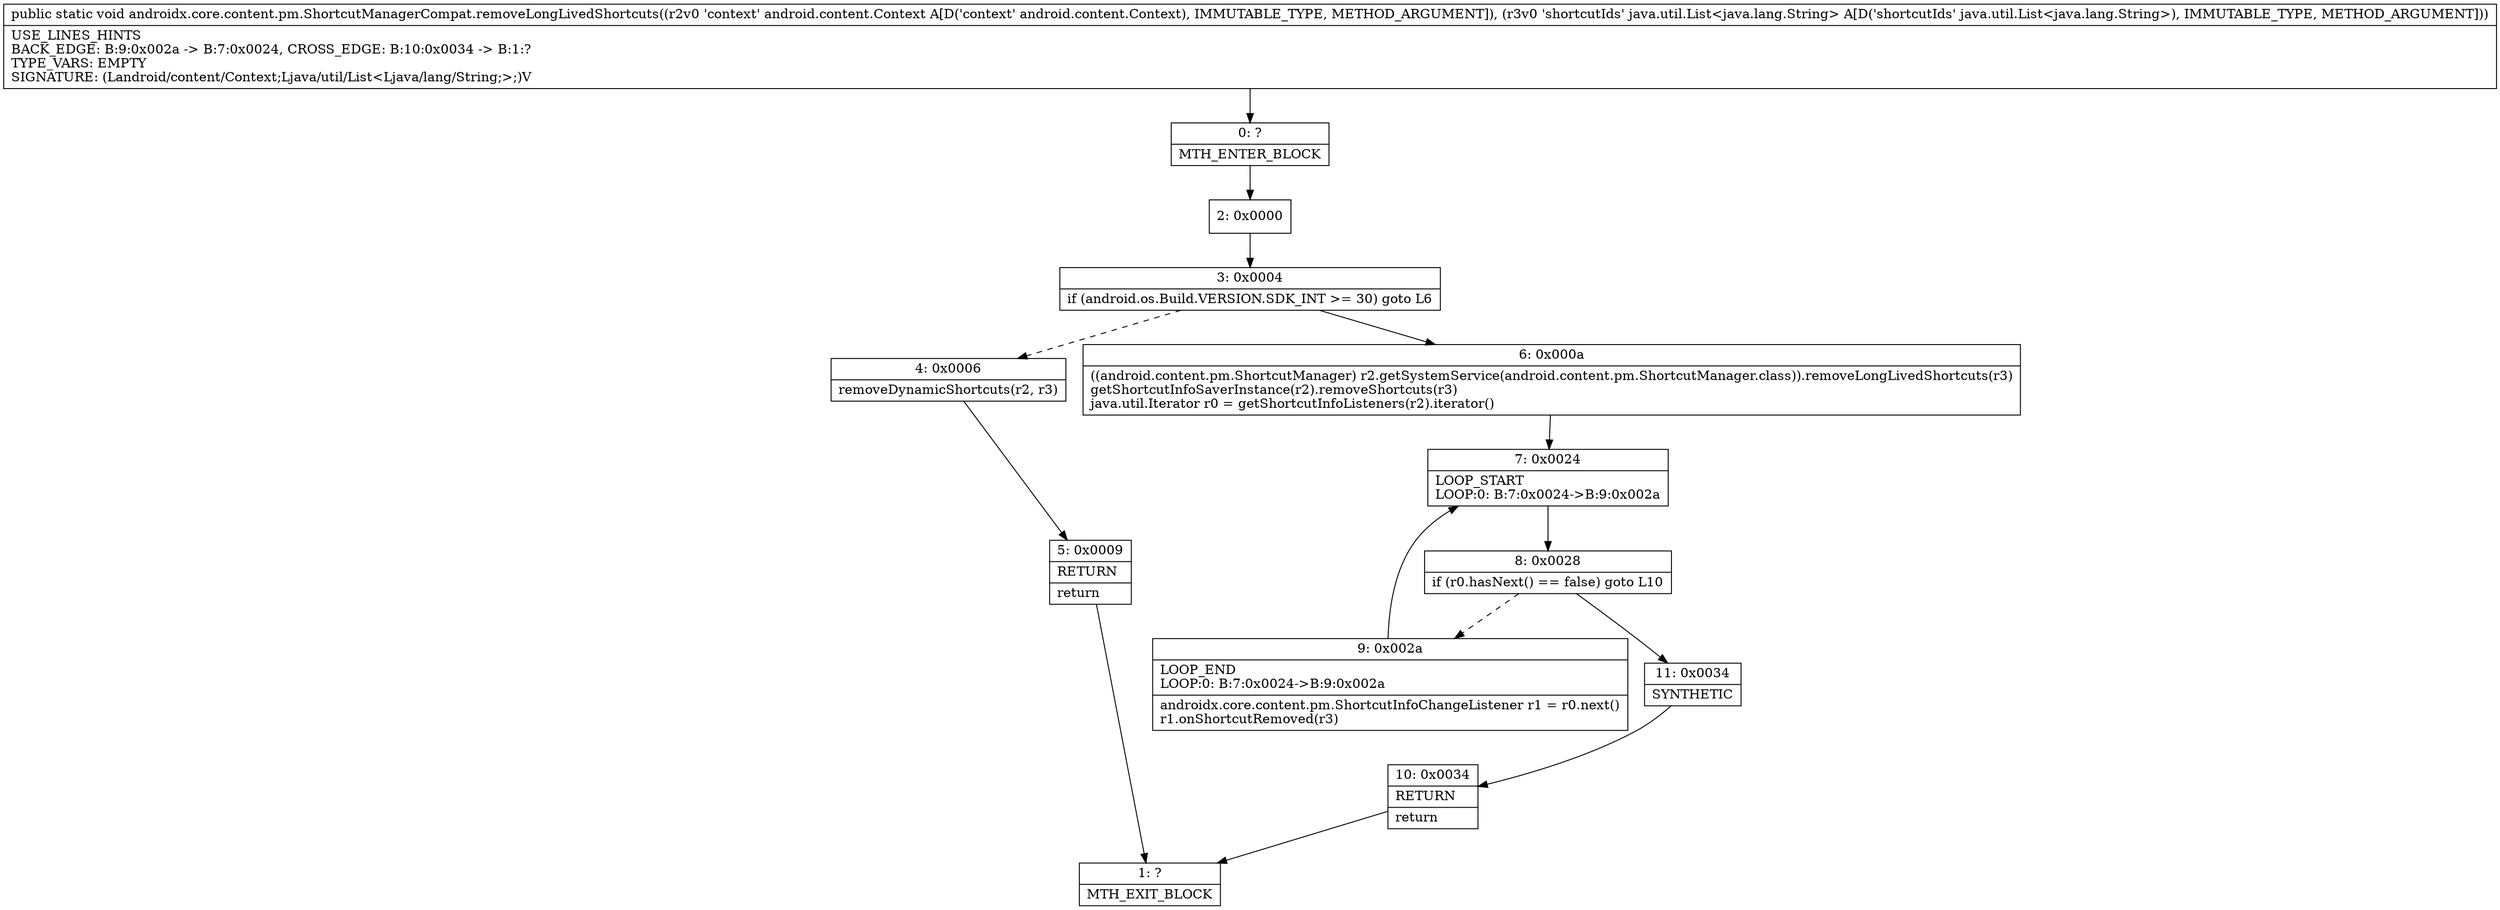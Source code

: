 digraph "CFG forandroidx.core.content.pm.ShortcutManagerCompat.removeLongLivedShortcuts(Landroid\/content\/Context;Ljava\/util\/List;)V" {
Node_0 [shape=record,label="{0\:\ ?|MTH_ENTER_BLOCK\l}"];
Node_2 [shape=record,label="{2\:\ 0x0000}"];
Node_3 [shape=record,label="{3\:\ 0x0004|if (android.os.Build.VERSION.SDK_INT \>= 30) goto L6\l}"];
Node_4 [shape=record,label="{4\:\ 0x0006|removeDynamicShortcuts(r2, r3)\l}"];
Node_5 [shape=record,label="{5\:\ 0x0009|RETURN\l|return\l}"];
Node_1 [shape=record,label="{1\:\ ?|MTH_EXIT_BLOCK\l}"];
Node_6 [shape=record,label="{6\:\ 0x000a|((android.content.pm.ShortcutManager) r2.getSystemService(android.content.pm.ShortcutManager.class)).removeLongLivedShortcuts(r3)\lgetShortcutInfoSaverInstance(r2).removeShortcuts(r3)\ljava.util.Iterator r0 = getShortcutInfoListeners(r2).iterator()\l}"];
Node_7 [shape=record,label="{7\:\ 0x0024|LOOP_START\lLOOP:0: B:7:0x0024\-\>B:9:0x002a\l}"];
Node_8 [shape=record,label="{8\:\ 0x0028|if (r0.hasNext() == false) goto L10\l}"];
Node_9 [shape=record,label="{9\:\ 0x002a|LOOP_END\lLOOP:0: B:7:0x0024\-\>B:9:0x002a\l|androidx.core.content.pm.ShortcutInfoChangeListener r1 = r0.next()\lr1.onShortcutRemoved(r3)\l}"];
Node_11 [shape=record,label="{11\:\ 0x0034|SYNTHETIC\l}"];
Node_10 [shape=record,label="{10\:\ 0x0034|RETURN\l|return\l}"];
MethodNode[shape=record,label="{public static void androidx.core.content.pm.ShortcutManagerCompat.removeLongLivedShortcuts((r2v0 'context' android.content.Context A[D('context' android.content.Context), IMMUTABLE_TYPE, METHOD_ARGUMENT]), (r3v0 'shortcutIds' java.util.List\<java.lang.String\> A[D('shortcutIds' java.util.List\<java.lang.String\>), IMMUTABLE_TYPE, METHOD_ARGUMENT]))  | USE_LINES_HINTS\lBACK_EDGE: B:9:0x002a \-\> B:7:0x0024, CROSS_EDGE: B:10:0x0034 \-\> B:1:?\lTYPE_VARS: EMPTY\lSIGNATURE: (Landroid\/content\/Context;Ljava\/util\/List\<Ljava\/lang\/String;\>;)V\l}"];
MethodNode -> Node_0;Node_0 -> Node_2;
Node_2 -> Node_3;
Node_3 -> Node_4[style=dashed];
Node_3 -> Node_6;
Node_4 -> Node_5;
Node_5 -> Node_1;
Node_6 -> Node_7;
Node_7 -> Node_8;
Node_8 -> Node_9[style=dashed];
Node_8 -> Node_11;
Node_9 -> Node_7;
Node_11 -> Node_10;
Node_10 -> Node_1;
}

